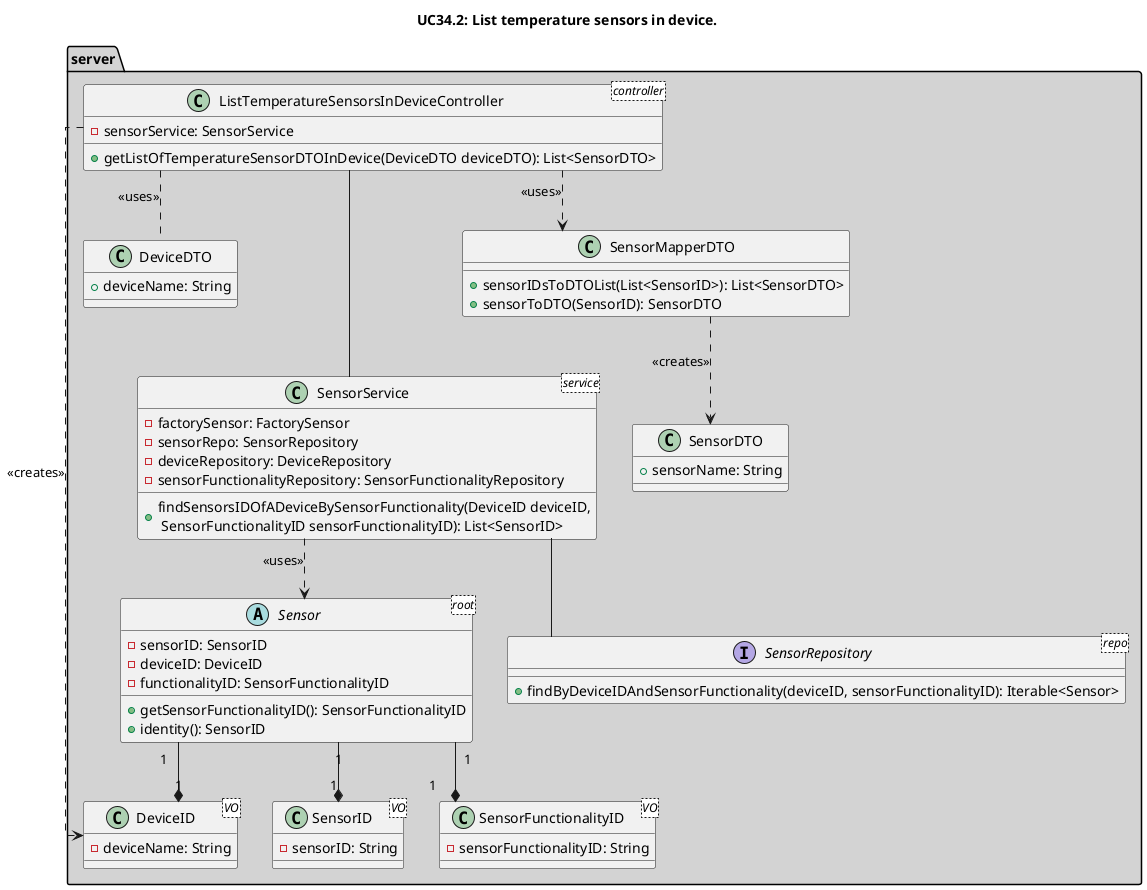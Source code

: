 @startuml
'https://plantuml.com/class-diagram
skinparam linetype ortho
title UC34.2: List temperature sensors in device.

package server #LightGray {

class ListTemperatureSensorsInDeviceController <controller> {
    - sensorService: SensorService
    + getListOfTemperatureSensorDTOInDevice(DeviceDTO deviceDTO): List<SensorDTO>
}

class DeviceDTO {
    +deviceName: String
}

class DeviceID <VO> {
    -deviceName: String
}

class SensorDTO {
    +sensorName: String
}


class SensorService <service> {
    -factorySensor: FactorySensor
    -sensorRepo: SensorRepository
    -deviceRepository: DeviceRepository
    -sensorFunctionalityRepository: SensorFunctionalityRepository
    +findSensorsIDOfADeviceBySensorFunctionality(DeviceID deviceID,\n SensorFunctionalityID sensorFunctionalityID): List<SensorID>
}

abstract class Sensor <root> {
    -sensorID: SensorID
    -deviceID: DeviceID
    -functionalityID: SensorFunctionalityID
    +getSensorFunctionalityID(): SensorFunctionalityID
    +identity(): SensorID
}
class SensorID <VO> {
    -sensorID: String
}

class SensorFunctionalityID <VO> {
    -sensorFunctionalityID: String
}

class SensorMapperDTO{
    +sensorIDsToDTOList(List<SensorID>): List<SensorDTO>
    +sensorToDTO(SensorID): SensorDTO
}

interface SensorRepository <repo> {
    +findByDeviceIDAndSensorFunctionality(deviceID, sensorFunctionalityID): Iterable<Sensor>
}
}

ListTemperatureSensorsInDeviceController --- SensorService
ListTemperatureSensorsInDeviceController .. DeviceDTO: <<uses>>
ListTemperatureSensorsInDeviceController ..> DeviceID: <<creates>>
ListTemperatureSensorsInDeviceController ..> SensorMapperDTO: <<uses>>
SensorService -- SensorRepository
SensorService ..> Sensor : <<uses>>
SensorMapperDTO ..> SensorDTO : <<creates>>
Sensor "1"--*"1" SensorID
Sensor "1"--*"1" DeviceID
Sensor "1"--*"1" SensorFunctionalityID
@enduml